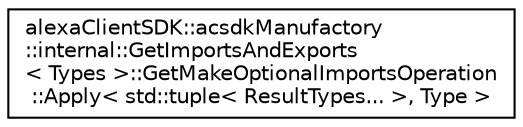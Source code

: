 digraph "Graphical Class Hierarchy"
{
 // LATEX_PDF_SIZE
  edge [fontname="Helvetica",fontsize="10",labelfontname="Helvetica",labelfontsize="10"];
  node [fontname="Helvetica",fontsize="10",shape=record];
  rankdir="LR";
  Node0 [label="alexaClientSDK::acsdkManufactory\l::internal::GetImportsAndExports\l\< Types \>::GetMakeOptionalImportsOperation\l::Apply\< std::tuple\< ResultTypes... \>, Type \>",height=0.2,width=0.4,color="black", fillcolor="white", style="filled",URL="$structalexa_client_s_d_k_1_1acsdk_manufactory_1_1internal_1_1_get_imports_and_exports_1_1_get_ma583a59ff3c84ffad68c7e508556f5505.html",tooltip=" "];
}
